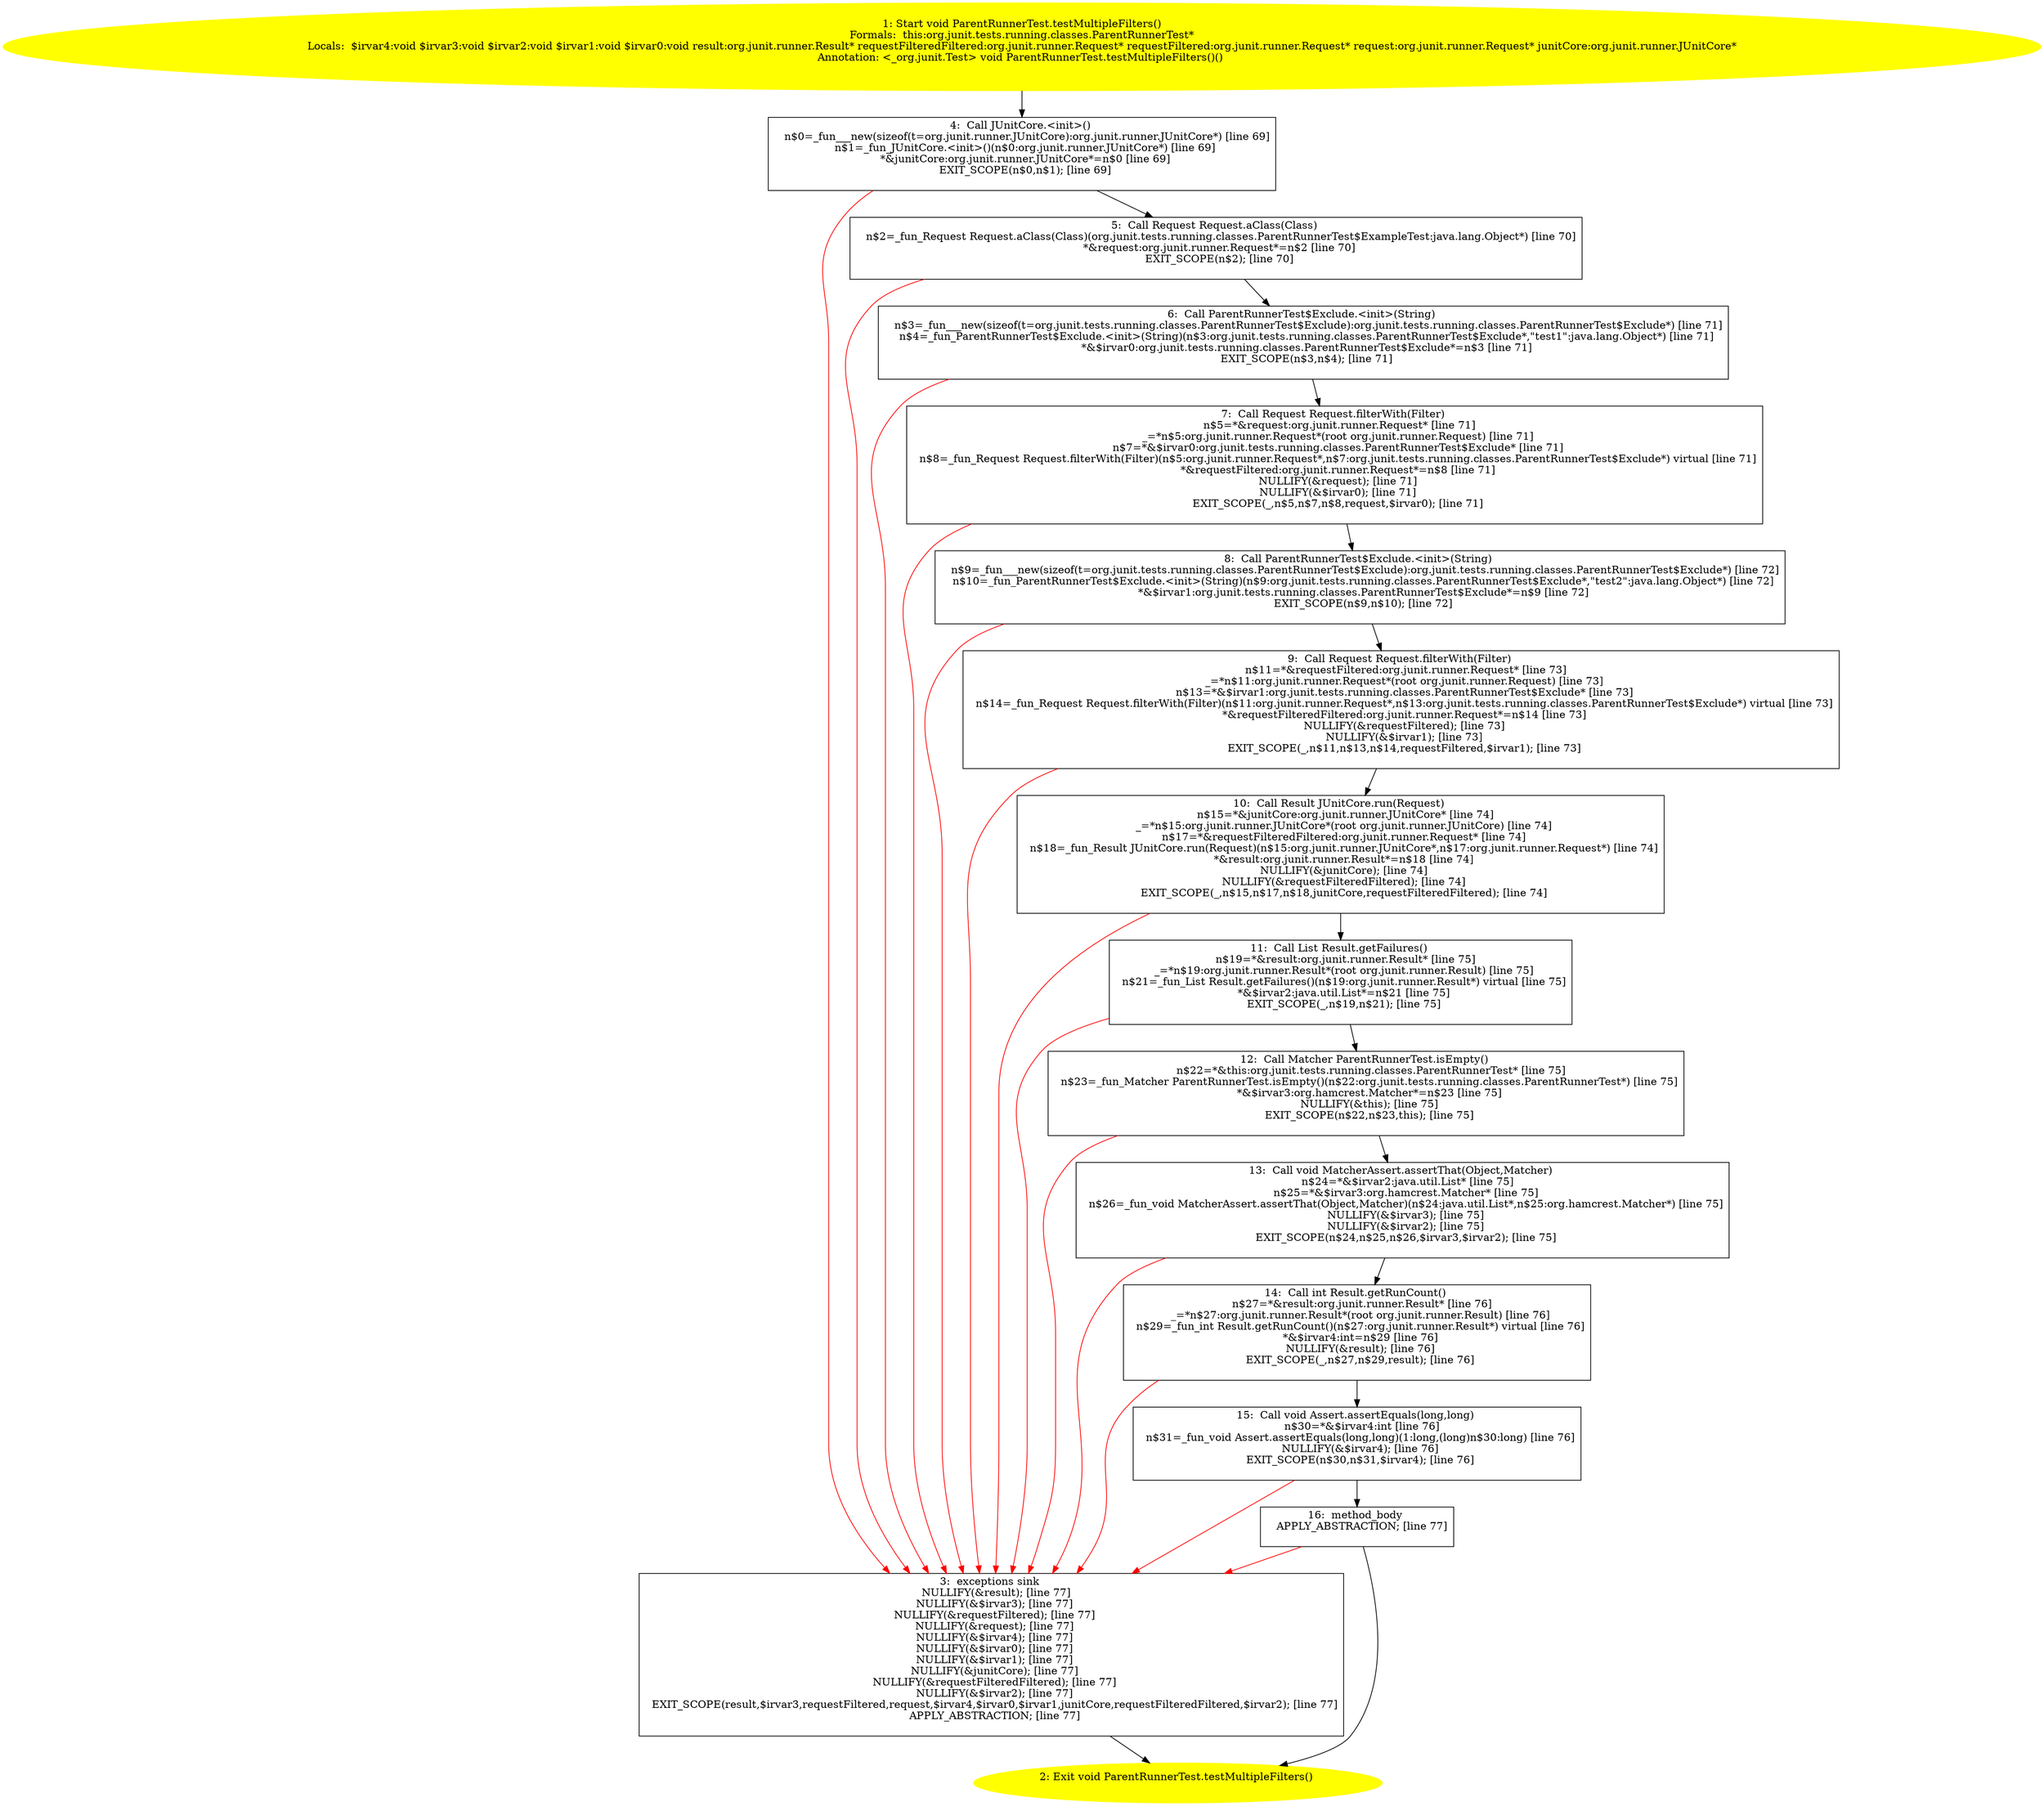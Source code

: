 /* @generated */
digraph cfg {
"org.junit.tests.running.classes.ParentRunnerTest.testMultipleFilters():void.6f8cc8f299afbceecc9d7fc054998bdb_1" [label="1: Start void ParentRunnerTest.testMultipleFilters()\nFormals:  this:org.junit.tests.running.classes.ParentRunnerTest*\nLocals:  $irvar4:void $irvar3:void $irvar2:void $irvar1:void $irvar0:void result:org.junit.runner.Result* requestFilteredFiltered:org.junit.runner.Request* requestFiltered:org.junit.runner.Request* request:org.junit.runner.Request* junitCore:org.junit.runner.JUnitCore*\nAnnotation: <_org.junit.Test> void ParentRunnerTest.testMultipleFilters()() \n  " color=yellow style=filled]
	

	 "org.junit.tests.running.classes.ParentRunnerTest.testMultipleFilters():void.6f8cc8f299afbceecc9d7fc054998bdb_1" -> "org.junit.tests.running.classes.ParentRunnerTest.testMultipleFilters():void.6f8cc8f299afbceecc9d7fc054998bdb_4" ;
"org.junit.tests.running.classes.ParentRunnerTest.testMultipleFilters():void.6f8cc8f299afbceecc9d7fc054998bdb_2" [label="2: Exit void ParentRunnerTest.testMultipleFilters() \n  " color=yellow style=filled]
	

"org.junit.tests.running.classes.ParentRunnerTest.testMultipleFilters():void.6f8cc8f299afbceecc9d7fc054998bdb_3" [label="3:  exceptions sink \n   NULLIFY(&result); [line 77]\n  NULLIFY(&$irvar3); [line 77]\n  NULLIFY(&requestFiltered); [line 77]\n  NULLIFY(&request); [line 77]\n  NULLIFY(&$irvar4); [line 77]\n  NULLIFY(&$irvar0); [line 77]\n  NULLIFY(&$irvar1); [line 77]\n  NULLIFY(&junitCore); [line 77]\n  NULLIFY(&requestFilteredFiltered); [line 77]\n  NULLIFY(&$irvar2); [line 77]\n  EXIT_SCOPE(result,$irvar3,requestFiltered,request,$irvar4,$irvar0,$irvar1,junitCore,requestFilteredFiltered,$irvar2); [line 77]\n  APPLY_ABSTRACTION; [line 77]\n " shape="box"]
	

	 "org.junit.tests.running.classes.ParentRunnerTest.testMultipleFilters():void.6f8cc8f299afbceecc9d7fc054998bdb_3" -> "org.junit.tests.running.classes.ParentRunnerTest.testMultipleFilters():void.6f8cc8f299afbceecc9d7fc054998bdb_2" ;
"org.junit.tests.running.classes.ParentRunnerTest.testMultipleFilters():void.6f8cc8f299afbceecc9d7fc054998bdb_4" [label="4:  Call JUnitCore.<init>() \n   n$0=_fun___new(sizeof(t=org.junit.runner.JUnitCore):org.junit.runner.JUnitCore*) [line 69]\n  n$1=_fun_JUnitCore.<init>()(n$0:org.junit.runner.JUnitCore*) [line 69]\n  *&junitCore:org.junit.runner.JUnitCore*=n$0 [line 69]\n  EXIT_SCOPE(n$0,n$1); [line 69]\n " shape="box"]
	

	 "org.junit.tests.running.classes.ParentRunnerTest.testMultipleFilters():void.6f8cc8f299afbceecc9d7fc054998bdb_4" -> "org.junit.tests.running.classes.ParentRunnerTest.testMultipleFilters():void.6f8cc8f299afbceecc9d7fc054998bdb_5" ;
	 "org.junit.tests.running.classes.ParentRunnerTest.testMultipleFilters():void.6f8cc8f299afbceecc9d7fc054998bdb_4" -> "org.junit.tests.running.classes.ParentRunnerTest.testMultipleFilters():void.6f8cc8f299afbceecc9d7fc054998bdb_3" [color="red" ];
"org.junit.tests.running.classes.ParentRunnerTest.testMultipleFilters():void.6f8cc8f299afbceecc9d7fc054998bdb_5" [label="5:  Call Request Request.aClass(Class) \n   n$2=_fun_Request Request.aClass(Class)(org.junit.tests.running.classes.ParentRunnerTest$ExampleTest:java.lang.Object*) [line 70]\n  *&request:org.junit.runner.Request*=n$2 [line 70]\n  EXIT_SCOPE(n$2); [line 70]\n " shape="box"]
	

	 "org.junit.tests.running.classes.ParentRunnerTest.testMultipleFilters():void.6f8cc8f299afbceecc9d7fc054998bdb_5" -> "org.junit.tests.running.classes.ParentRunnerTest.testMultipleFilters():void.6f8cc8f299afbceecc9d7fc054998bdb_6" ;
	 "org.junit.tests.running.classes.ParentRunnerTest.testMultipleFilters():void.6f8cc8f299afbceecc9d7fc054998bdb_5" -> "org.junit.tests.running.classes.ParentRunnerTest.testMultipleFilters():void.6f8cc8f299afbceecc9d7fc054998bdb_3" [color="red" ];
"org.junit.tests.running.classes.ParentRunnerTest.testMultipleFilters():void.6f8cc8f299afbceecc9d7fc054998bdb_6" [label="6:  Call ParentRunnerTest$Exclude.<init>(String) \n   n$3=_fun___new(sizeof(t=org.junit.tests.running.classes.ParentRunnerTest$Exclude):org.junit.tests.running.classes.ParentRunnerTest$Exclude*) [line 71]\n  n$4=_fun_ParentRunnerTest$Exclude.<init>(String)(n$3:org.junit.tests.running.classes.ParentRunnerTest$Exclude*,\"test1\":java.lang.Object*) [line 71]\n  *&$irvar0:org.junit.tests.running.classes.ParentRunnerTest$Exclude*=n$3 [line 71]\n  EXIT_SCOPE(n$3,n$4); [line 71]\n " shape="box"]
	

	 "org.junit.tests.running.classes.ParentRunnerTest.testMultipleFilters():void.6f8cc8f299afbceecc9d7fc054998bdb_6" -> "org.junit.tests.running.classes.ParentRunnerTest.testMultipleFilters():void.6f8cc8f299afbceecc9d7fc054998bdb_7" ;
	 "org.junit.tests.running.classes.ParentRunnerTest.testMultipleFilters():void.6f8cc8f299afbceecc9d7fc054998bdb_6" -> "org.junit.tests.running.classes.ParentRunnerTest.testMultipleFilters():void.6f8cc8f299afbceecc9d7fc054998bdb_3" [color="red" ];
"org.junit.tests.running.classes.ParentRunnerTest.testMultipleFilters():void.6f8cc8f299afbceecc9d7fc054998bdb_7" [label="7:  Call Request Request.filterWith(Filter) \n   n$5=*&request:org.junit.runner.Request* [line 71]\n  _=*n$5:org.junit.runner.Request*(root org.junit.runner.Request) [line 71]\n  n$7=*&$irvar0:org.junit.tests.running.classes.ParentRunnerTest$Exclude* [line 71]\n  n$8=_fun_Request Request.filterWith(Filter)(n$5:org.junit.runner.Request*,n$7:org.junit.tests.running.classes.ParentRunnerTest$Exclude*) virtual [line 71]\n  *&requestFiltered:org.junit.runner.Request*=n$8 [line 71]\n  NULLIFY(&request); [line 71]\n  NULLIFY(&$irvar0); [line 71]\n  EXIT_SCOPE(_,n$5,n$7,n$8,request,$irvar0); [line 71]\n " shape="box"]
	

	 "org.junit.tests.running.classes.ParentRunnerTest.testMultipleFilters():void.6f8cc8f299afbceecc9d7fc054998bdb_7" -> "org.junit.tests.running.classes.ParentRunnerTest.testMultipleFilters():void.6f8cc8f299afbceecc9d7fc054998bdb_8" ;
	 "org.junit.tests.running.classes.ParentRunnerTest.testMultipleFilters():void.6f8cc8f299afbceecc9d7fc054998bdb_7" -> "org.junit.tests.running.classes.ParentRunnerTest.testMultipleFilters():void.6f8cc8f299afbceecc9d7fc054998bdb_3" [color="red" ];
"org.junit.tests.running.classes.ParentRunnerTest.testMultipleFilters():void.6f8cc8f299afbceecc9d7fc054998bdb_8" [label="8:  Call ParentRunnerTest$Exclude.<init>(String) \n   n$9=_fun___new(sizeof(t=org.junit.tests.running.classes.ParentRunnerTest$Exclude):org.junit.tests.running.classes.ParentRunnerTest$Exclude*) [line 72]\n  n$10=_fun_ParentRunnerTest$Exclude.<init>(String)(n$9:org.junit.tests.running.classes.ParentRunnerTest$Exclude*,\"test2\":java.lang.Object*) [line 72]\n  *&$irvar1:org.junit.tests.running.classes.ParentRunnerTest$Exclude*=n$9 [line 72]\n  EXIT_SCOPE(n$9,n$10); [line 72]\n " shape="box"]
	

	 "org.junit.tests.running.classes.ParentRunnerTest.testMultipleFilters():void.6f8cc8f299afbceecc9d7fc054998bdb_8" -> "org.junit.tests.running.classes.ParentRunnerTest.testMultipleFilters():void.6f8cc8f299afbceecc9d7fc054998bdb_9" ;
	 "org.junit.tests.running.classes.ParentRunnerTest.testMultipleFilters():void.6f8cc8f299afbceecc9d7fc054998bdb_8" -> "org.junit.tests.running.classes.ParentRunnerTest.testMultipleFilters():void.6f8cc8f299afbceecc9d7fc054998bdb_3" [color="red" ];
"org.junit.tests.running.classes.ParentRunnerTest.testMultipleFilters():void.6f8cc8f299afbceecc9d7fc054998bdb_9" [label="9:  Call Request Request.filterWith(Filter) \n   n$11=*&requestFiltered:org.junit.runner.Request* [line 73]\n  _=*n$11:org.junit.runner.Request*(root org.junit.runner.Request) [line 73]\n  n$13=*&$irvar1:org.junit.tests.running.classes.ParentRunnerTest$Exclude* [line 73]\n  n$14=_fun_Request Request.filterWith(Filter)(n$11:org.junit.runner.Request*,n$13:org.junit.tests.running.classes.ParentRunnerTest$Exclude*) virtual [line 73]\n  *&requestFilteredFiltered:org.junit.runner.Request*=n$14 [line 73]\n  NULLIFY(&requestFiltered); [line 73]\n  NULLIFY(&$irvar1); [line 73]\n  EXIT_SCOPE(_,n$11,n$13,n$14,requestFiltered,$irvar1); [line 73]\n " shape="box"]
	

	 "org.junit.tests.running.classes.ParentRunnerTest.testMultipleFilters():void.6f8cc8f299afbceecc9d7fc054998bdb_9" -> "org.junit.tests.running.classes.ParentRunnerTest.testMultipleFilters():void.6f8cc8f299afbceecc9d7fc054998bdb_10" ;
	 "org.junit.tests.running.classes.ParentRunnerTest.testMultipleFilters():void.6f8cc8f299afbceecc9d7fc054998bdb_9" -> "org.junit.tests.running.classes.ParentRunnerTest.testMultipleFilters():void.6f8cc8f299afbceecc9d7fc054998bdb_3" [color="red" ];
"org.junit.tests.running.classes.ParentRunnerTest.testMultipleFilters():void.6f8cc8f299afbceecc9d7fc054998bdb_10" [label="10:  Call Result JUnitCore.run(Request) \n   n$15=*&junitCore:org.junit.runner.JUnitCore* [line 74]\n  _=*n$15:org.junit.runner.JUnitCore*(root org.junit.runner.JUnitCore) [line 74]\n  n$17=*&requestFilteredFiltered:org.junit.runner.Request* [line 74]\n  n$18=_fun_Result JUnitCore.run(Request)(n$15:org.junit.runner.JUnitCore*,n$17:org.junit.runner.Request*) [line 74]\n  *&result:org.junit.runner.Result*=n$18 [line 74]\n  NULLIFY(&junitCore); [line 74]\n  NULLIFY(&requestFilteredFiltered); [line 74]\n  EXIT_SCOPE(_,n$15,n$17,n$18,junitCore,requestFilteredFiltered); [line 74]\n " shape="box"]
	

	 "org.junit.tests.running.classes.ParentRunnerTest.testMultipleFilters():void.6f8cc8f299afbceecc9d7fc054998bdb_10" -> "org.junit.tests.running.classes.ParentRunnerTest.testMultipleFilters():void.6f8cc8f299afbceecc9d7fc054998bdb_11" ;
	 "org.junit.tests.running.classes.ParentRunnerTest.testMultipleFilters():void.6f8cc8f299afbceecc9d7fc054998bdb_10" -> "org.junit.tests.running.classes.ParentRunnerTest.testMultipleFilters():void.6f8cc8f299afbceecc9d7fc054998bdb_3" [color="red" ];
"org.junit.tests.running.classes.ParentRunnerTest.testMultipleFilters():void.6f8cc8f299afbceecc9d7fc054998bdb_11" [label="11:  Call List Result.getFailures() \n   n$19=*&result:org.junit.runner.Result* [line 75]\n  _=*n$19:org.junit.runner.Result*(root org.junit.runner.Result) [line 75]\n  n$21=_fun_List Result.getFailures()(n$19:org.junit.runner.Result*) virtual [line 75]\n  *&$irvar2:java.util.List*=n$21 [line 75]\n  EXIT_SCOPE(_,n$19,n$21); [line 75]\n " shape="box"]
	

	 "org.junit.tests.running.classes.ParentRunnerTest.testMultipleFilters():void.6f8cc8f299afbceecc9d7fc054998bdb_11" -> "org.junit.tests.running.classes.ParentRunnerTest.testMultipleFilters():void.6f8cc8f299afbceecc9d7fc054998bdb_12" ;
	 "org.junit.tests.running.classes.ParentRunnerTest.testMultipleFilters():void.6f8cc8f299afbceecc9d7fc054998bdb_11" -> "org.junit.tests.running.classes.ParentRunnerTest.testMultipleFilters():void.6f8cc8f299afbceecc9d7fc054998bdb_3" [color="red" ];
"org.junit.tests.running.classes.ParentRunnerTest.testMultipleFilters():void.6f8cc8f299afbceecc9d7fc054998bdb_12" [label="12:  Call Matcher ParentRunnerTest.isEmpty() \n   n$22=*&this:org.junit.tests.running.classes.ParentRunnerTest* [line 75]\n  n$23=_fun_Matcher ParentRunnerTest.isEmpty()(n$22:org.junit.tests.running.classes.ParentRunnerTest*) [line 75]\n  *&$irvar3:org.hamcrest.Matcher*=n$23 [line 75]\n  NULLIFY(&this); [line 75]\n  EXIT_SCOPE(n$22,n$23,this); [line 75]\n " shape="box"]
	

	 "org.junit.tests.running.classes.ParentRunnerTest.testMultipleFilters():void.6f8cc8f299afbceecc9d7fc054998bdb_12" -> "org.junit.tests.running.classes.ParentRunnerTest.testMultipleFilters():void.6f8cc8f299afbceecc9d7fc054998bdb_13" ;
	 "org.junit.tests.running.classes.ParentRunnerTest.testMultipleFilters():void.6f8cc8f299afbceecc9d7fc054998bdb_12" -> "org.junit.tests.running.classes.ParentRunnerTest.testMultipleFilters():void.6f8cc8f299afbceecc9d7fc054998bdb_3" [color="red" ];
"org.junit.tests.running.classes.ParentRunnerTest.testMultipleFilters():void.6f8cc8f299afbceecc9d7fc054998bdb_13" [label="13:  Call void MatcherAssert.assertThat(Object,Matcher) \n   n$24=*&$irvar2:java.util.List* [line 75]\n  n$25=*&$irvar3:org.hamcrest.Matcher* [line 75]\n  n$26=_fun_void MatcherAssert.assertThat(Object,Matcher)(n$24:java.util.List*,n$25:org.hamcrest.Matcher*) [line 75]\n  NULLIFY(&$irvar3); [line 75]\n  NULLIFY(&$irvar2); [line 75]\n  EXIT_SCOPE(n$24,n$25,n$26,$irvar3,$irvar2); [line 75]\n " shape="box"]
	

	 "org.junit.tests.running.classes.ParentRunnerTest.testMultipleFilters():void.6f8cc8f299afbceecc9d7fc054998bdb_13" -> "org.junit.tests.running.classes.ParentRunnerTest.testMultipleFilters():void.6f8cc8f299afbceecc9d7fc054998bdb_14" ;
	 "org.junit.tests.running.classes.ParentRunnerTest.testMultipleFilters():void.6f8cc8f299afbceecc9d7fc054998bdb_13" -> "org.junit.tests.running.classes.ParentRunnerTest.testMultipleFilters():void.6f8cc8f299afbceecc9d7fc054998bdb_3" [color="red" ];
"org.junit.tests.running.classes.ParentRunnerTest.testMultipleFilters():void.6f8cc8f299afbceecc9d7fc054998bdb_14" [label="14:  Call int Result.getRunCount() \n   n$27=*&result:org.junit.runner.Result* [line 76]\n  _=*n$27:org.junit.runner.Result*(root org.junit.runner.Result) [line 76]\n  n$29=_fun_int Result.getRunCount()(n$27:org.junit.runner.Result*) virtual [line 76]\n  *&$irvar4:int=n$29 [line 76]\n  NULLIFY(&result); [line 76]\n  EXIT_SCOPE(_,n$27,n$29,result); [line 76]\n " shape="box"]
	

	 "org.junit.tests.running.classes.ParentRunnerTest.testMultipleFilters():void.6f8cc8f299afbceecc9d7fc054998bdb_14" -> "org.junit.tests.running.classes.ParentRunnerTest.testMultipleFilters():void.6f8cc8f299afbceecc9d7fc054998bdb_15" ;
	 "org.junit.tests.running.classes.ParentRunnerTest.testMultipleFilters():void.6f8cc8f299afbceecc9d7fc054998bdb_14" -> "org.junit.tests.running.classes.ParentRunnerTest.testMultipleFilters():void.6f8cc8f299afbceecc9d7fc054998bdb_3" [color="red" ];
"org.junit.tests.running.classes.ParentRunnerTest.testMultipleFilters():void.6f8cc8f299afbceecc9d7fc054998bdb_15" [label="15:  Call void Assert.assertEquals(long,long) \n   n$30=*&$irvar4:int [line 76]\n  n$31=_fun_void Assert.assertEquals(long,long)(1:long,(long)n$30:long) [line 76]\n  NULLIFY(&$irvar4); [line 76]\n  EXIT_SCOPE(n$30,n$31,$irvar4); [line 76]\n " shape="box"]
	

	 "org.junit.tests.running.classes.ParentRunnerTest.testMultipleFilters():void.6f8cc8f299afbceecc9d7fc054998bdb_15" -> "org.junit.tests.running.classes.ParentRunnerTest.testMultipleFilters():void.6f8cc8f299afbceecc9d7fc054998bdb_16" ;
	 "org.junit.tests.running.classes.ParentRunnerTest.testMultipleFilters():void.6f8cc8f299afbceecc9d7fc054998bdb_15" -> "org.junit.tests.running.classes.ParentRunnerTest.testMultipleFilters():void.6f8cc8f299afbceecc9d7fc054998bdb_3" [color="red" ];
"org.junit.tests.running.classes.ParentRunnerTest.testMultipleFilters():void.6f8cc8f299afbceecc9d7fc054998bdb_16" [label="16:  method_body \n   APPLY_ABSTRACTION; [line 77]\n " shape="box"]
	

	 "org.junit.tests.running.classes.ParentRunnerTest.testMultipleFilters():void.6f8cc8f299afbceecc9d7fc054998bdb_16" -> "org.junit.tests.running.classes.ParentRunnerTest.testMultipleFilters():void.6f8cc8f299afbceecc9d7fc054998bdb_2" ;
	 "org.junit.tests.running.classes.ParentRunnerTest.testMultipleFilters():void.6f8cc8f299afbceecc9d7fc054998bdb_16" -> "org.junit.tests.running.classes.ParentRunnerTest.testMultipleFilters():void.6f8cc8f299afbceecc9d7fc054998bdb_3" [color="red" ];
}
